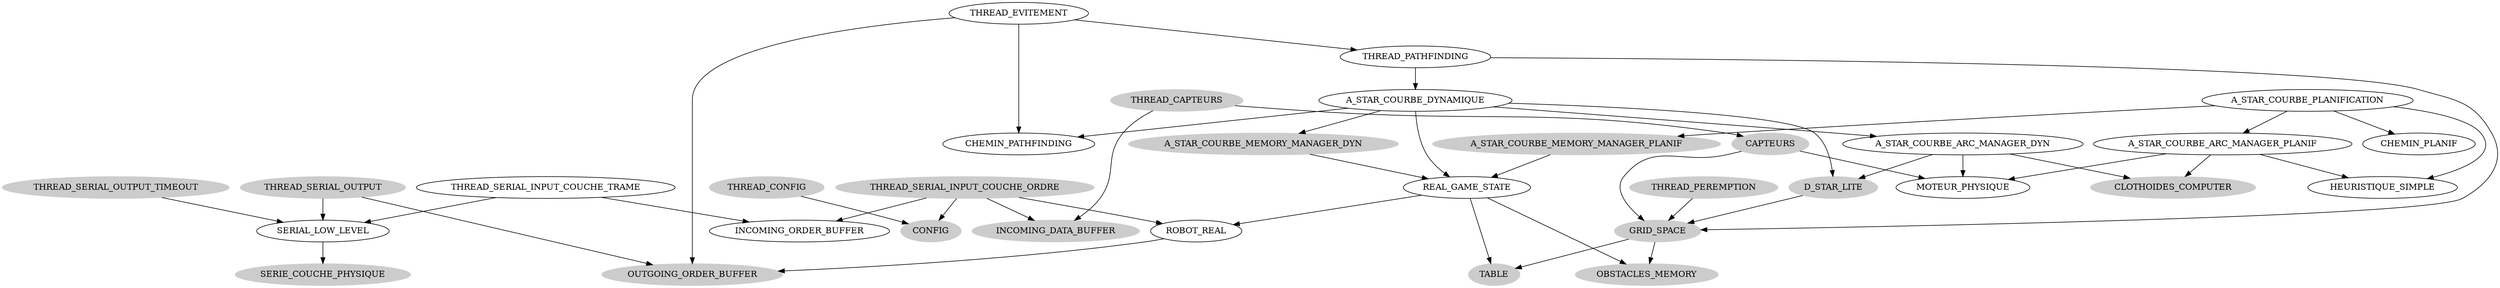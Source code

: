 digraph dependancesJava {
THREAD_SERIAL_INPUT_COUCHE_ORDRE [color=grey80, style=filled];
CONFIG [color=grey80, style=filled];
THREAD_SERIAL_INPUT_COUCHE_ORDRE -> CONFIG;
INCOMING_ORDER_BUFFER;
THREAD_SERIAL_INPUT_COUCHE_ORDRE -> INCOMING_ORDER_BUFFER;
INCOMING_DATA_BUFFER [color=grey80, style=filled];
THREAD_SERIAL_INPUT_COUCHE_ORDRE -> INCOMING_DATA_BUFFER;
ROBOT_REAL;
THREAD_SERIAL_INPUT_COUCHE_ORDRE -> ROBOT_REAL;
OUTGOING_ORDER_BUFFER [color=grey80, style=filled];
ROBOT_REAL -> OUTGOING_ORDER_BUFFER;
THREAD_SERIAL_INPUT_COUCHE_TRAME;
SERIAL_LOW_LEVEL;
THREAD_SERIAL_INPUT_COUCHE_TRAME -> SERIAL_LOW_LEVEL;
SERIE_COUCHE_PHYSIQUE [color=grey80, style=filled];
SERIAL_LOW_LEVEL -> SERIE_COUCHE_PHYSIQUE;
INCOMING_ORDER_BUFFER;
THREAD_SERIAL_INPUT_COUCHE_TRAME -> INCOMING_ORDER_BUFFER;
THREAD_SERIAL_OUTPUT [color=grey80, style=filled];
SERIAL_LOW_LEVEL;
THREAD_SERIAL_OUTPUT -> SERIAL_LOW_LEVEL;
OUTGOING_ORDER_BUFFER [color=grey80, style=filled];
THREAD_SERIAL_OUTPUT -> OUTGOING_ORDER_BUFFER;
THREAD_SERIAL_OUTPUT_TIMEOUT [color=grey80, style=filled];
SERIAL_LOW_LEVEL;
THREAD_SERIAL_OUTPUT_TIMEOUT -> SERIAL_LOW_LEVEL;
THREAD_CONFIG [color=grey80, style=filled];
CONFIG [color=grey80, style=filled];
THREAD_CONFIG -> CONFIG;
THREAD_PEREMPTION [color=grey80, style=filled];
GRID_SPACE [color=grey80, style=filled];
THREAD_PEREMPTION -> GRID_SPACE;
OBSTACLES_MEMORY [color=grey80, style=filled];
GRID_SPACE -> OBSTACLES_MEMORY;
TABLE [color=grey80, style=filled];
GRID_SPACE -> TABLE;
THREAD_EVITEMENT;
THREAD_PATHFINDING;
THREAD_EVITEMENT -> THREAD_PATHFINDING;
A_STAR_COURBE_DYNAMIQUE;
THREAD_PATHFINDING -> A_STAR_COURBE_DYNAMIQUE;
D_STAR_LITE [color=grey80, style=filled];
A_STAR_COURBE_DYNAMIQUE -> D_STAR_LITE;
GRID_SPACE [color=grey80, style=filled];
D_STAR_LITE -> GRID_SPACE;
A_STAR_COURBE_ARC_MANAGER_DYN;
A_STAR_COURBE_DYNAMIQUE -> A_STAR_COURBE_ARC_MANAGER_DYN;
MOTEUR_PHYSIQUE;
A_STAR_COURBE_ARC_MANAGER_DYN -> MOTEUR_PHYSIQUE;
D_STAR_LITE [color=grey80, style=filled];
A_STAR_COURBE_ARC_MANAGER_DYN -> D_STAR_LITE;
CLOTHOIDES_COMPUTER [color=grey80, style=filled];
A_STAR_COURBE_ARC_MANAGER_DYN -> CLOTHOIDES_COMPUTER;
REAL_GAME_STATE;
A_STAR_COURBE_DYNAMIQUE -> REAL_GAME_STATE;
ROBOT_REAL;
REAL_GAME_STATE -> ROBOT_REAL;
OBSTACLES_MEMORY [color=grey80, style=filled];
REAL_GAME_STATE -> OBSTACLES_MEMORY;
TABLE [color=grey80, style=filled];
REAL_GAME_STATE -> TABLE;
CHEMIN_PATHFINDING;
A_STAR_COURBE_DYNAMIQUE -> CHEMIN_PATHFINDING;
A_STAR_COURBE_MEMORY_MANAGER_DYN [color=grey80, style=filled];
A_STAR_COURBE_DYNAMIQUE -> A_STAR_COURBE_MEMORY_MANAGER_DYN;
REAL_GAME_STATE;
A_STAR_COURBE_MEMORY_MANAGER_DYN -> REAL_GAME_STATE;
GRID_SPACE [color=grey80, style=filled];
THREAD_PATHFINDING -> GRID_SPACE;
OUTGOING_ORDER_BUFFER [color=grey80, style=filled];
THREAD_EVITEMENT -> OUTGOING_ORDER_BUFFER;
CHEMIN_PATHFINDING;
THREAD_EVITEMENT -> CHEMIN_PATHFINDING;
THREAD_PATHFINDING;
THREAD_CAPTEURS [color=grey80, style=filled];
INCOMING_DATA_BUFFER [color=grey80, style=filled];
THREAD_CAPTEURS -> INCOMING_DATA_BUFFER;
CAPTEURS [color=grey80, style=filled];
THREAD_CAPTEURS -> CAPTEURS;
GRID_SPACE [color=grey80, style=filled];
CAPTEURS -> GRID_SPACE;
MOTEUR_PHYSIQUE;
CAPTEURS -> MOTEUR_PHYSIQUE;
CONFIG [color=grey80, style=filled];
CONFIG [color=grey80, style=filled];
TABLE [color=grey80, style=filled];
CAPTEURS [color=grey80, style=filled];
ROBOT_REAL;
REAL_GAME_STATE;
SERIE_COUCHE_PHYSIQUE [color=grey80, style=filled];
HEURISTIQUE_SIMPLE;
D_STAR_LITE [color=grey80, style=filled];
GRID_SPACE [color=grey80, style=filled];
A_STAR_COURBE_PLANIFICATION;
A_STAR_COURBE_ARC_MANAGER_PLANIF;
A_STAR_COURBE_PLANIFICATION -> A_STAR_COURBE_ARC_MANAGER_PLANIF;
MOTEUR_PHYSIQUE;
A_STAR_COURBE_ARC_MANAGER_PLANIF -> MOTEUR_PHYSIQUE;
HEURISTIQUE_SIMPLE;
A_STAR_COURBE_ARC_MANAGER_PLANIF -> HEURISTIQUE_SIMPLE;
CLOTHOIDES_COMPUTER [color=grey80, style=filled];
A_STAR_COURBE_ARC_MANAGER_PLANIF -> CLOTHOIDES_COMPUTER;
A_STAR_COURBE_MEMORY_MANAGER_PLANIF [color=grey80, style=filled];
A_STAR_COURBE_PLANIFICATION -> A_STAR_COURBE_MEMORY_MANAGER_PLANIF;
REAL_GAME_STATE;
A_STAR_COURBE_MEMORY_MANAGER_PLANIF -> REAL_GAME_STATE;
CHEMIN_PLANIF;
A_STAR_COURBE_PLANIFICATION -> CHEMIN_PLANIF;
HEURISTIQUE_SIMPLE;
A_STAR_COURBE_PLANIFICATION -> HEURISTIQUE_SIMPLE;
A_STAR_COURBE_DYNAMIQUE;
A_STAR_COURBE_MEMORY_MANAGER_PLANIF [color=grey80, style=filled];
A_STAR_COURBE_MEMORY_MANAGER_DYN [color=grey80, style=filled];
A_STAR_COURBE_ARC_MANAGER_PLANIF;
A_STAR_COURBE_ARC_MANAGER_DYN;
CHEMIN_PATHFINDING;
CHEMIN_PLANIF;
INCOMING_DATA_BUFFER [color=grey80, style=filled];
INCOMING_ORDER_BUFFER;
SERIAL_LOW_LEVEL;
OUTGOING_ORDER_BUFFER [color=grey80, style=filled];
MOTEUR_PHYSIQUE;
OBSTACLES_MEMORY [color=grey80, style=filled];
CLOTHOIDES_COMPUTER [color=grey80, style=filled];
THREAD_SERIAL_INPUT_COUCHE_ORDRE [color=grey80, style=filled];
THREAD_SERIAL_INPUT_COUCHE_TRAME;
THREAD_SERIAL_OUTPUT [color=grey80, style=filled];
THREAD_SERIAL_OUTPUT_TIMEOUT [color=grey80, style=filled];
THREAD_CONFIG [color=grey80, style=filled];
THREAD_PEREMPTION [color=grey80, style=filled];
THREAD_EVITEMENT;
THREAD_PATHFINDING;
THREAD_CAPTEURS [color=grey80, style=filled];
THREAD_SERIAL_INPUT_COUCHE_ORDRE [color=grey80, style=filled];
THREAD_SERIAL_INPUT_COUCHE_TRAME;
THREAD_SERIAL_OUTPUT [color=grey80, style=filled];
THREAD_SERIAL_OUTPUT_TIMEOUT [color=grey80, style=filled];
THREAD_CONFIG [color=grey80, style=filled];
THREAD_PEREMPTION [color=grey80, style=filled];
THREAD_EVITEMENT;
THREAD_PATHFINDING;
THREAD_CAPTEURS [color=grey80, style=filled];
}
